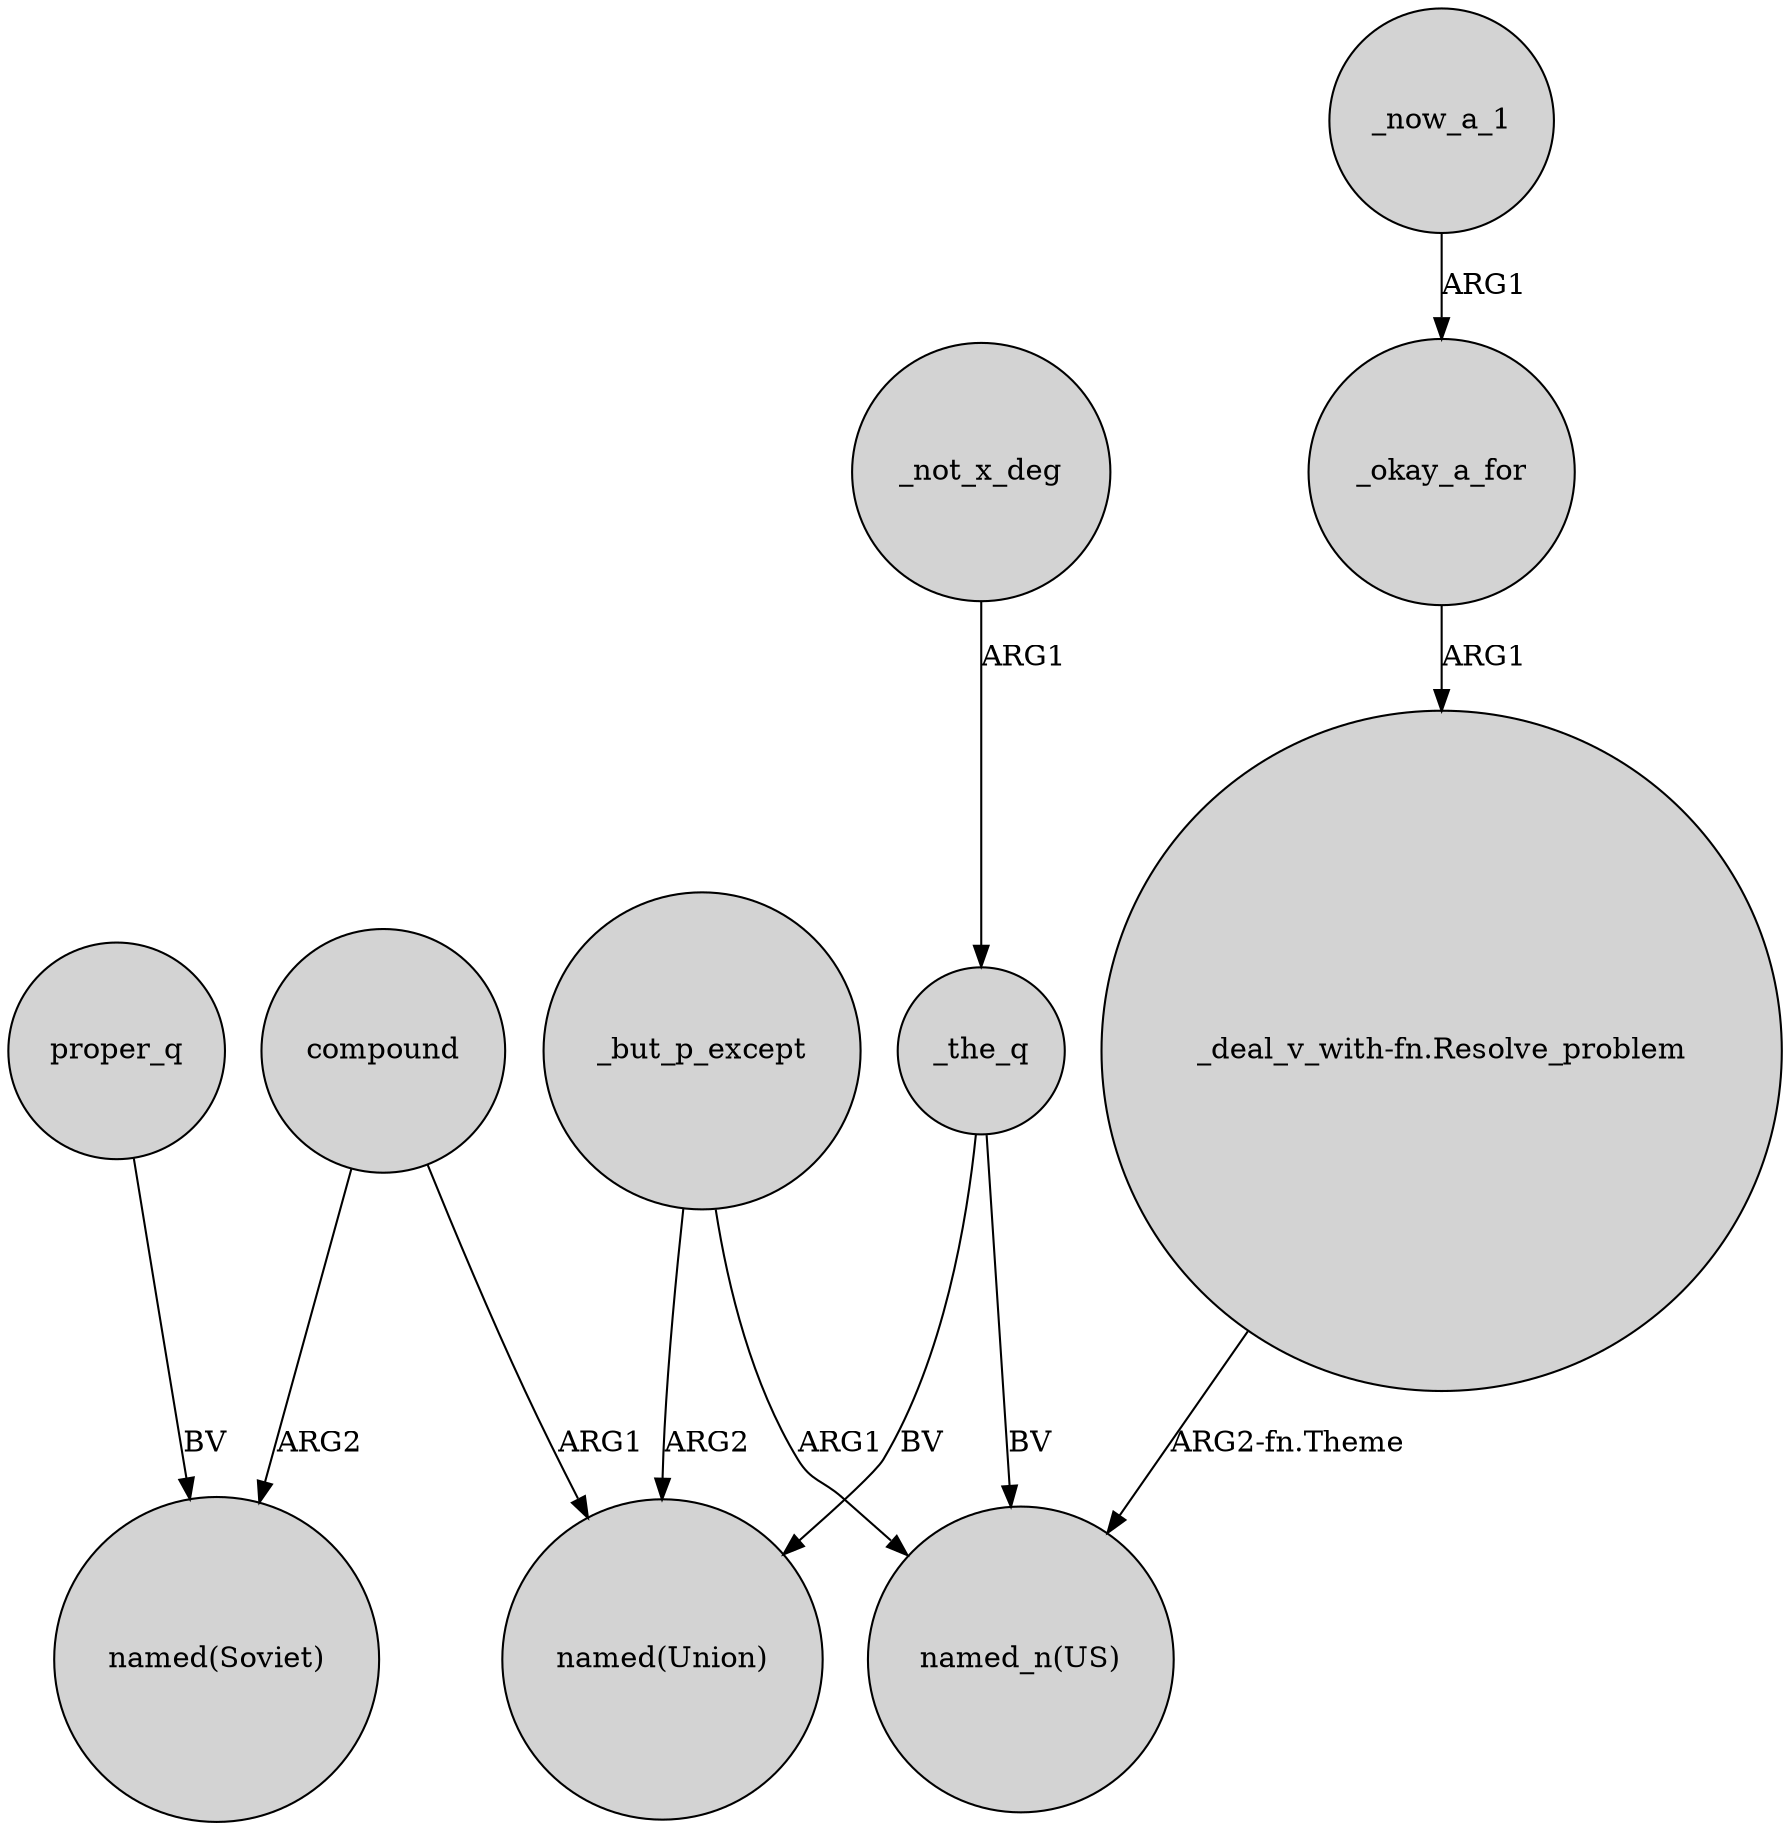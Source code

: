 digraph {
	node [shape=circle style=filled]
	_but_p_except -> "named(Union)" [label=ARG2]
	_but_p_except -> "named_n(US)" [label=ARG1]
	_now_a_1 -> _okay_a_for [label=ARG1]
	compound -> "named(Union)" [label=ARG1]
	"_deal_v_with-fn.Resolve_problem" -> "named_n(US)" [label="ARG2-fn.Theme"]
	_okay_a_for -> "_deal_v_with-fn.Resolve_problem" [label=ARG1]
	proper_q -> "named(Soviet)" [label=BV]
	_not_x_deg -> _the_q [label=ARG1]
	_the_q -> "named_n(US)" [label=BV]
	compound -> "named(Soviet)" [label=ARG2]
	_the_q -> "named(Union)" [label=BV]
}
